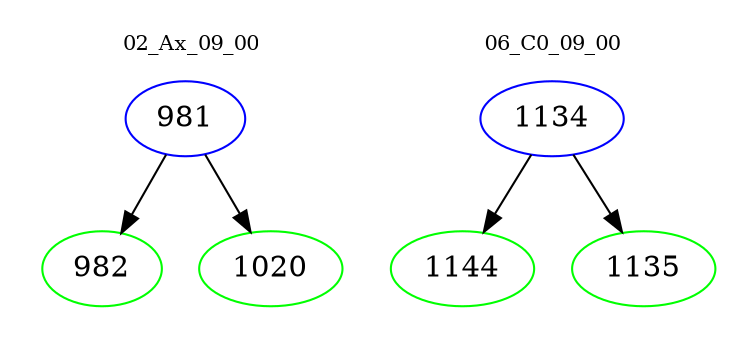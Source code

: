 digraph{
subgraph cluster_0 {
color = white
label = "02_Ax_09_00";
fontsize=10;
T0_981 [label="981", color="blue"]
T0_981 -> T0_982 [color="black"]
T0_982 [label="982", color="green"]
T0_981 -> T0_1020 [color="black"]
T0_1020 [label="1020", color="green"]
}
subgraph cluster_1 {
color = white
label = "06_C0_09_00";
fontsize=10;
T1_1134 [label="1134", color="blue"]
T1_1134 -> T1_1144 [color="black"]
T1_1144 [label="1144", color="green"]
T1_1134 -> T1_1135 [color="black"]
T1_1135 [label="1135", color="green"]
}
}
